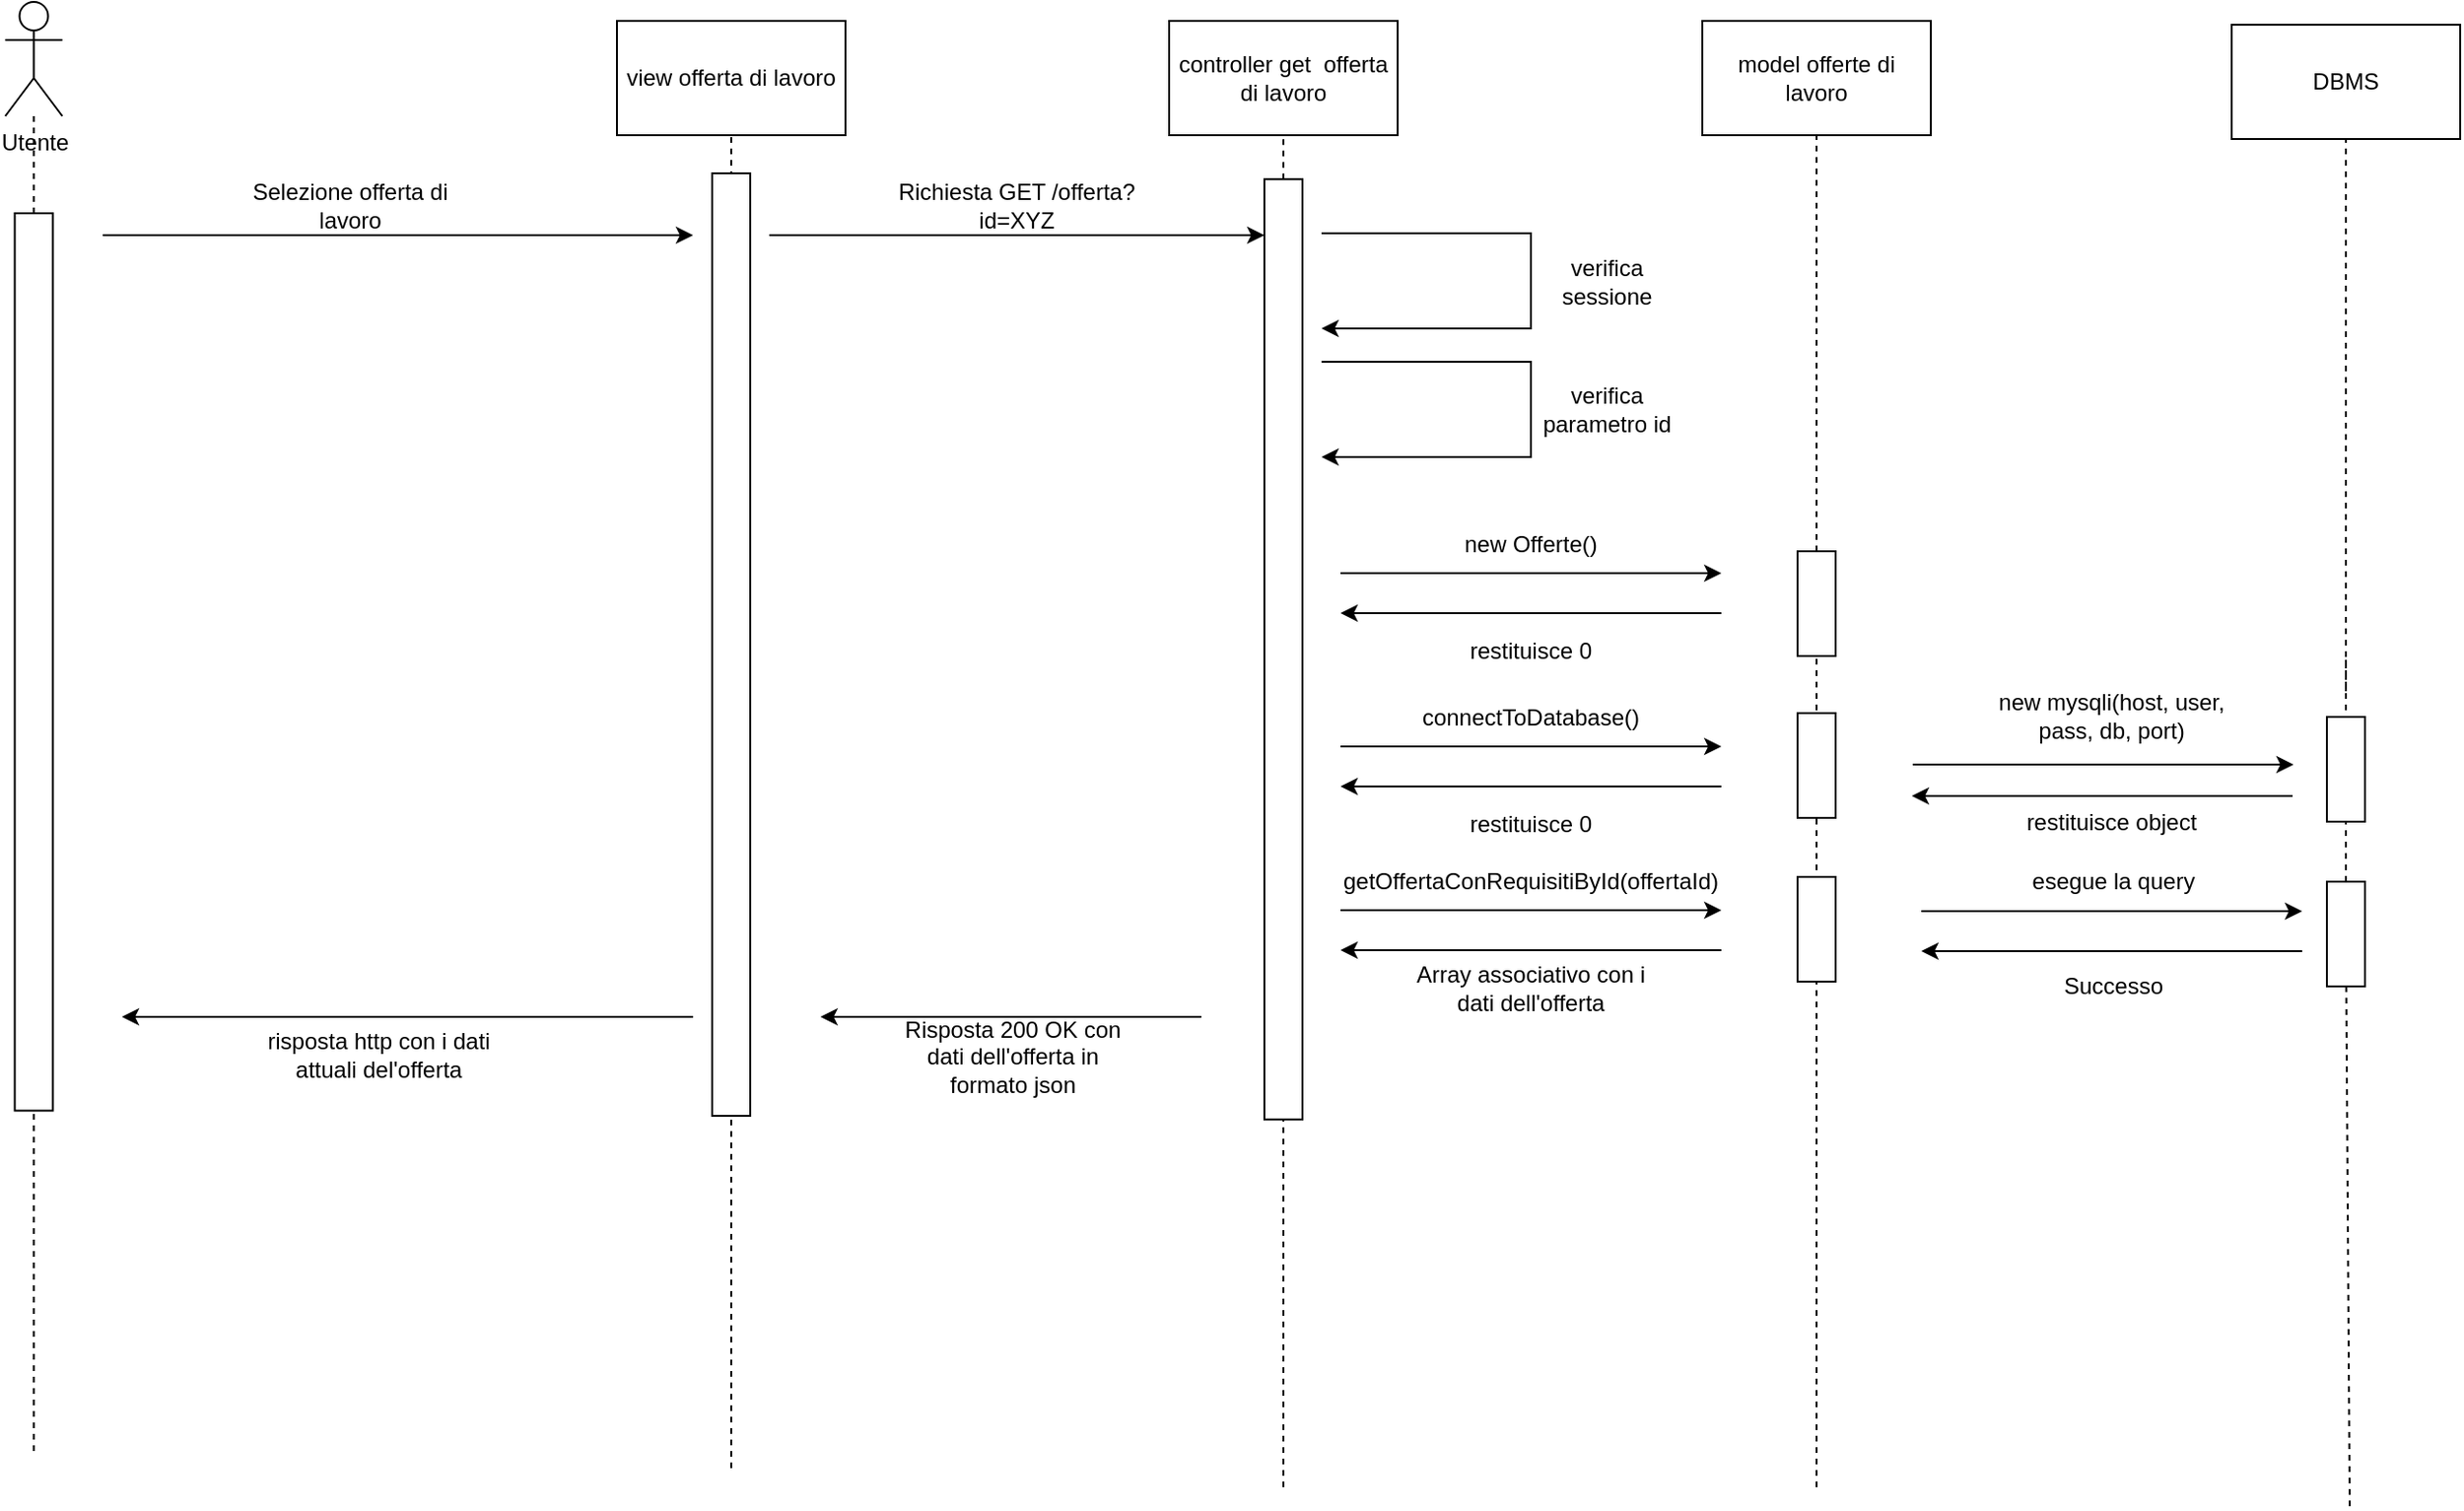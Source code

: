 <mxfile version="27.1.1">
  <diagram id="gwUhwwIQdEspnQJv_WbK" name="Pagina-1">
    <mxGraphModel dx="1699" dy="1652" grid="1" gridSize="10" guides="1" tooltips="1" connect="1" arrows="1" fold="1" page="1" pageScale="1" pageWidth="827" pageHeight="1169" math="0" shadow="0">
      <root>
        <mxCell id="0" />
        <mxCell id="1" parent="0" />
        <mxCell id="FgpJdpsvdST_ZWDqFQEa-1" value="Utente" style="shape=umlActor;verticalLabelPosition=bottom;verticalAlign=top;html=1;outlineConnect=0;" parent="1" vertex="1">
          <mxGeometry x="-351.25" y="-150" width="30" height="60" as="geometry" />
        </mxCell>
        <mxCell id="FgpJdpsvdST_ZWDqFQEa-4" value="" style="endArrow=none;dashed=1;html=1;rounded=0;" parent="1" source="WTWF-vKirUXl5wXtsg50-43" target="FgpJdpsvdST_ZWDqFQEa-1" edge="1">
          <mxGeometry width="50" height="50" relative="1" as="geometry">
            <mxPoint x="-336.25" y="611" as="sourcePoint" />
            <mxPoint x="-321.25" y="191" as="targetPoint" />
            <Array as="points" />
          </mxGeometry>
        </mxCell>
        <mxCell id="FgpJdpsvdST_ZWDqFQEa-5" value="controller&amp;nbsp;&lt;span style=&quot;background-color: transparent; color: light-dark(rgb(0, 0, 0), rgb(255, 255, 255));&quot;&gt;get&amp;nbsp; offerta di lavoro&lt;/span&gt;" style="rounded=0;whiteSpace=wrap;html=1;" parent="1" vertex="1">
          <mxGeometry x="260" y="-140" width="120" height="60" as="geometry" />
        </mxCell>
        <mxCell id="FgpJdpsvdST_ZWDqFQEa-6" value="" style="endArrow=none;dashed=1;html=1;rounded=0;" parent="1" source="WTWF-vKirUXl5wXtsg50-3" target="FgpJdpsvdST_ZWDqFQEa-5" edge="1">
          <mxGeometry width="50" height="50" relative="1" as="geometry">
            <mxPoint x="320" y="630" as="sourcePoint" />
            <mxPoint x="319.5" y="80" as="targetPoint" />
          </mxGeometry>
        </mxCell>
        <mxCell id="FgpJdpsvdST_ZWDqFQEa-7" value="model offerte di lavoro" style="rounded=0;whiteSpace=wrap;html=1;" parent="1" vertex="1">
          <mxGeometry x="540" y="-140" width="120" height="60" as="geometry" />
        </mxCell>
        <mxCell id="FgpJdpsvdST_ZWDqFQEa-10" value="" style="endArrow=none;dashed=1;html=1;rounded=0;entryX=0.5;entryY=1;entryDx=0;entryDy=0;" parent="1" source="WTWF-vKirUXl5wXtsg50-8" target="FgpJdpsvdST_ZWDqFQEa-7" edge="1">
          <mxGeometry width="50" height="50" relative="1" as="geometry">
            <mxPoint x="599.5" y="320" as="sourcePoint" />
            <mxPoint x="599.5" y="70" as="targetPoint" />
          </mxGeometry>
        </mxCell>
        <mxCell id="WTWF-vKirUXl5wXtsg50-1" value="" style="endArrow=classic;html=1;rounded=0;" parent="1" edge="1">
          <mxGeometry width="50" height="50" relative="1" as="geometry">
            <mxPoint x="50" y="-27.5" as="sourcePoint" />
            <mxPoint x="310" y="-27.5" as="targetPoint" />
          </mxGeometry>
        </mxCell>
        <mxCell id="WTWF-vKirUXl5wXtsg50-2" value="Richiesta GET /offerta?id=XYZ" style="text;html=1;align=center;verticalAlign=middle;whiteSpace=wrap;rounded=0;" parent="1" vertex="1">
          <mxGeometry x="110" y="-58.5" width="140" height="30" as="geometry" />
        </mxCell>
        <mxCell id="WTWF-vKirUXl5wXtsg50-4" value="" style="endArrow=classic;html=1;rounded=0;" parent="1" edge="1">
          <mxGeometry width="50" height="50" relative="1" as="geometry">
            <mxPoint x="350" y="150" as="sourcePoint" />
            <mxPoint x="550" y="150" as="targetPoint" />
          </mxGeometry>
        </mxCell>
        <mxCell id="WTWF-vKirUXl5wXtsg50-5" value="new Offerte()" style="text;html=1;align=center;verticalAlign=middle;whiteSpace=wrap;rounded=0;" parent="1" vertex="1">
          <mxGeometry x="380" y="120" width="140" height="30" as="geometry" />
        </mxCell>
        <mxCell id="WTWF-vKirUXl5wXtsg50-6" value="" style="endArrow=classic;html=1;rounded=0;" parent="1" edge="1">
          <mxGeometry width="50" height="50" relative="1" as="geometry">
            <mxPoint x="550" y="171" as="sourcePoint" />
            <mxPoint x="350" y="171" as="targetPoint" />
          </mxGeometry>
        </mxCell>
        <mxCell id="WTWF-vKirUXl5wXtsg50-7" value="restituisce 0" style="text;html=1;align=center;verticalAlign=middle;whiteSpace=wrap;rounded=0;" parent="1" vertex="1">
          <mxGeometry x="380" y="176" width="140" height="30" as="geometry" />
        </mxCell>
        <mxCell id="WTWF-vKirUXl5wXtsg50-9" value="" style="endArrow=none;dashed=1;html=1;rounded=0;" parent="1" target="WTWF-vKirUXl5wXtsg50-8" edge="1">
          <mxGeometry width="50" height="50" relative="1" as="geometry">
            <mxPoint x="600" y="630" as="sourcePoint" />
            <mxPoint x="599.5" y="70" as="targetPoint" />
          </mxGeometry>
        </mxCell>
        <mxCell id="WTWF-vKirUXl5wXtsg50-8" value="" style="rounded=0;whiteSpace=wrap;html=1;rotation=90;" parent="1" vertex="1">
          <mxGeometry x="572.5" y="156" width="55" height="20" as="geometry" />
        </mxCell>
        <mxCell id="WTWF-vKirUXl5wXtsg50-12" value="" style="endArrow=classic;html=1;rounded=0;" parent="1" edge="1">
          <mxGeometry width="50" height="50" relative="1" as="geometry">
            <mxPoint x="350" y="241" as="sourcePoint" />
            <mxPoint x="550" y="241" as="targetPoint" />
          </mxGeometry>
        </mxCell>
        <mxCell id="WTWF-vKirUXl5wXtsg50-13" value="connectToDatabase()" style="text;html=1;align=center;verticalAlign=middle;whiteSpace=wrap;rounded=0;" parent="1" vertex="1">
          <mxGeometry x="380" y="211" width="140" height="30" as="geometry" />
        </mxCell>
        <mxCell id="WTWF-vKirUXl5wXtsg50-14" value="" style="endArrow=classic;html=1;rounded=0;" parent="1" edge="1">
          <mxGeometry width="50" height="50" relative="1" as="geometry">
            <mxPoint x="550" y="262" as="sourcePoint" />
            <mxPoint x="350" y="262" as="targetPoint" />
          </mxGeometry>
        </mxCell>
        <mxCell id="WTWF-vKirUXl5wXtsg50-15" value="restituisce 0" style="text;html=1;align=center;verticalAlign=middle;whiteSpace=wrap;rounded=0;" parent="1" vertex="1">
          <mxGeometry x="380" y="267" width="140" height="30" as="geometry" />
        </mxCell>
        <mxCell id="WTWF-vKirUXl5wXtsg50-16" value="" style="rounded=0;whiteSpace=wrap;html=1;rotation=90;" parent="1" vertex="1">
          <mxGeometry x="572.5" y="241" width="55" height="20" as="geometry" />
        </mxCell>
        <mxCell id="WTWF-vKirUXl5wXtsg50-17" value="" style="endArrow=classic;html=1;rounded=0;" parent="1" edge="1">
          <mxGeometry width="50" height="50" relative="1" as="geometry">
            <mxPoint x="350" y="327" as="sourcePoint" />
            <mxPoint x="550" y="327" as="targetPoint" />
          </mxGeometry>
        </mxCell>
        <mxCell id="WTWF-vKirUXl5wXtsg50-18" value="getOffertaConRequisitiById(offertaId)" style="text;html=1;align=center;verticalAlign=middle;whiteSpace=wrap;rounded=0;" parent="1" vertex="1">
          <mxGeometry x="380" y="297" width="140" height="30" as="geometry" />
        </mxCell>
        <mxCell id="WTWF-vKirUXl5wXtsg50-19" value="" style="endArrow=classic;html=1;rounded=0;" parent="1" edge="1">
          <mxGeometry width="50" height="50" relative="1" as="geometry">
            <mxPoint x="550" y="348" as="sourcePoint" />
            <mxPoint x="350" y="348" as="targetPoint" />
          </mxGeometry>
        </mxCell>
        <mxCell id="WTWF-vKirUXl5wXtsg50-20" value="Array associativo con i dati dell&#39;offerta" style="text;html=1;align=center;verticalAlign=middle;whiteSpace=wrap;rounded=0;" parent="1" vertex="1">
          <mxGeometry x="380" y="353" width="140" height="30" as="geometry" />
        </mxCell>
        <mxCell id="WTWF-vKirUXl5wXtsg50-21" value="" style="rounded=0;whiteSpace=wrap;html=1;rotation=90;" parent="1" vertex="1">
          <mxGeometry x="572.5" y="327" width="55" height="20" as="geometry" />
        </mxCell>
        <mxCell id="WTWF-vKirUXl5wXtsg50-36" value="view offerta di lavoro" style="rounded=0;whiteSpace=wrap;html=1;" parent="1" vertex="1">
          <mxGeometry x="-30" y="-140" width="120" height="60" as="geometry" />
        </mxCell>
        <mxCell id="WTWF-vKirUXl5wXtsg50-37" value="" style="endArrow=none;dashed=1;html=1;rounded=0;entryX=0.5;entryY=1;entryDx=0;entryDy=0;" parent="1" target="WTWF-vKirUXl5wXtsg50-36" edge="1">
          <mxGeometry width="50" height="50" relative="1" as="geometry">
            <mxPoint x="30" y="620" as="sourcePoint" />
            <mxPoint x="29.5" y="80" as="targetPoint" />
          </mxGeometry>
        </mxCell>
        <mxCell id="WTWF-vKirUXl5wXtsg50-40" value="" style="endArrow=classic;html=1;rounded=0;" parent="1" edge="1">
          <mxGeometry width="50" height="50" relative="1" as="geometry">
            <mxPoint x="276.88" y="383" as="sourcePoint" />
            <mxPoint x="76.88" y="383" as="targetPoint" />
          </mxGeometry>
        </mxCell>
        <mxCell id="WTWF-vKirUXl5wXtsg50-42" value="Risposta 200 OK con dati dell&#39;offerta in formato json" style="text;html=1;align=center;verticalAlign=middle;whiteSpace=wrap;rounded=0;" parent="1" vertex="1">
          <mxGeometry x="113.13" y="389" width="130" height="30" as="geometry" />
        </mxCell>
        <mxCell id="WTWF-vKirUXl5wXtsg50-44" value="" style="endArrow=none;dashed=1;html=1;rounded=0;" parent="1" target="WTWF-vKirUXl5wXtsg50-43" edge="1">
          <mxGeometry width="50" height="50" relative="1" as="geometry">
            <mxPoint x="-336.25" y="611" as="sourcePoint" />
            <mxPoint x="-336.25" y="81" as="targetPoint" />
            <Array as="points">
              <mxPoint x="-336.25" y="151" />
            </Array>
          </mxGeometry>
        </mxCell>
        <mxCell id="WTWF-vKirUXl5wXtsg50-43" value="" style="rounded=0;whiteSpace=wrap;html=1;rotation=90;" parent="1" vertex="1">
          <mxGeometry x="-571.87" y="186.63" width="471.25" height="20" as="geometry" />
        </mxCell>
        <mxCell id="WTWF-vKirUXl5wXtsg50-48" value="" style="endArrow=classic;html=1;rounded=0;" parent="1" edge="1">
          <mxGeometry width="50" height="50" relative="1" as="geometry">
            <mxPoint x="-300" y="-27.5" as="sourcePoint" />
            <mxPoint x="10" y="-27.5" as="targetPoint" />
          </mxGeometry>
        </mxCell>
        <mxCell id="WTWF-vKirUXl5wXtsg50-49" value="Selezione offerta di lavoro" style="text;html=1;align=center;verticalAlign=middle;whiteSpace=wrap;rounded=0;" parent="1" vertex="1">
          <mxGeometry x="-240" y="-58.5" width="140" height="30" as="geometry" />
        </mxCell>
        <mxCell id="WTWF-vKirUXl5wXtsg50-50" value="" style="endArrow=classic;html=1;rounded=0;" parent="1" edge="1">
          <mxGeometry width="50" height="50" relative="1" as="geometry">
            <mxPoint x="10" y="383" as="sourcePoint" />
            <mxPoint x="-290" y="383" as="targetPoint" />
          </mxGeometry>
        </mxCell>
        <mxCell id="WTWF-vKirUXl5wXtsg50-51" value="risposta http con i dati attuali del&#39;offerta" style="text;html=1;align=center;verticalAlign=middle;whiteSpace=wrap;rounded=0;" parent="1" vertex="1">
          <mxGeometry x="-220" y="388" width="130" height="30" as="geometry" />
        </mxCell>
        <mxCell id="WTWF-vKirUXl5wXtsg50-57" value="" style="rounded=0;whiteSpace=wrap;html=1;rotation=90;" parent="1" vertex="1">
          <mxGeometry x="-217.5" y="177.5" width="495" height="20" as="geometry" />
        </mxCell>
        <mxCell id="WTWF-vKirUXl5wXtsg50-58" value="" style="endArrow=classic;html=1;rounded=0;" parent="1" edge="1">
          <mxGeometry width="50" height="50" relative="1" as="geometry">
            <mxPoint x="340" y="-28.5" as="sourcePoint" />
            <mxPoint x="340" y="21.5" as="targetPoint" />
            <Array as="points">
              <mxPoint x="450" y="-28.5" />
              <mxPoint x="450" y="-8.5" />
              <mxPoint x="450" y="21.5" />
            </Array>
          </mxGeometry>
        </mxCell>
        <mxCell id="WTWF-vKirUXl5wXtsg50-59" value="verifica sessione" style="text;html=1;align=center;verticalAlign=middle;whiteSpace=wrap;rounded=0;" parent="1" vertex="1">
          <mxGeometry x="450" y="-18.5" width="80" height="30" as="geometry" />
        </mxCell>
        <mxCell id="WTWF-vKirUXl5wXtsg50-60" value="" style="endArrow=none;dashed=1;html=1;rounded=0;" parent="1" target="WTWF-vKirUXl5wXtsg50-3" edge="1">
          <mxGeometry width="50" height="50" relative="1" as="geometry">
            <mxPoint x="320" y="630" as="sourcePoint" />
            <mxPoint x="320" y="-80" as="targetPoint" />
          </mxGeometry>
        </mxCell>
        <mxCell id="WTWF-vKirUXl5wXtsg50-3" value="" style="rounded=0;whiteSpace=wrap;html=1;rotation=90;" parent="1" vertex="1">
          <mxGeometry x="73.13" y="180" width="493.75" height="20" as="geometry" />
        </mxCell>
        <mxCell id="WTWF-vKirUXl5wXtsg50-62" value="" style="endArrow=classic;html=1;rounded=0;" parent="1" edge="1">
          <mxGeometry width="50" height="50" relative="1" as="geometry">
            <mxPoint x="340" y="39" as="sourcePoint" />
            <mxPoint x="340" y="89" as="targetPoint" />
            <Array as="points">
              <mxPoint x="450" y="39" />
              <mxPoint x="450" y="59" />
              <mxPoint x="450" y="89" />
            </Array>
          </mxGeometry>
        </mxCell>
        <mxCell id="WTWF-vKirUXl5wXtsg50-63" value="verifica parametro id" style="text;html=1;align=center;verticalAlign=middle;whiteSpace=wrap;rounded=0;" parent="1" vertex="1">
          <mxGeometry x="450" y="49" width="80" height="30" as="geometry" />
        </mxCell>
        <mxCell id="qCOmb5VgwpMJT7lQ-KLR-5" value="DBMS" style="rounded=0;whiteSpace=wrap;html=1;" vertex="1" parent="1">
          <mxGeometry x="818" y="-138" width="120" height="60" as="geometry" />
        </mxCell>
        <mxCell id="qCOmb5VgwpMJT7lQ-KLR-6" value="" style="endArrow=none;dashed=1;html=1;rounded=0;entryX=0.5;entryY=1;entryDx=0;entryDy=0;" edge="1" parent="1" target="qCOmb5VgwpMJT7lQ-KLR-5">
          <mxGeometry width="50" height="50" relative="1" as="geometry">
            <mxPoint x="878" y="212" as="sourcePoint" />
            <mxPoint x="877.5" y="72" as="targetPoint" />
          </mxGeometry>
        </mxCell>
        <mxCell id="qCOmb5VgwpMJT7lQ-KLR-7" value="" style="endArrow=none;dashed=1;html=1;rounded=0;" edge="1" parent="1" source="qCOmb5VgwpMJT7lQ-KLR-12">
          <mxGeometry width="50" height="50" relative="1" as="geometry">
            <mxPoint x="878" y="632" as="sourcePoint" />
            <mxPoint x="878" y="195.5" as="targetPoint" />
          </mxGeometry>
        </mxCell>
        <mxCell id="qCOmb5VgwpMJT7lQ-KLR-8" value="" style="rounded=0;whiteSpace=wrap;html=1;rotation=90;" vertex="1" parent="1">
          <mxGeometry x="850.5" y="243" width="55" height="20" as="geometry" />
        </mxCell>
        <mxCell id="qCOmb5VgwpMJT7lQ-KLR-9" value="new mysqli(host, user, pass, db, port)" style="text;html=1;align=center;verticalAlign=middle;whiteSpace=wrap;rounded=0;" vertex="1" parent="1">
          <mxGeometry x="685" y="210" width="140" height="30" as="geometry" />
        </mxCell>
        <mxCell id="qCOmb5VgwpMJT7lQ-KLR-10" value="restituisce object" style="text;html=1;align=center;verticalAlign=middle;whiteSpace=wrap;rounded=0;" vertex="1" parent="1">
          <mxGeometry x="685" y="266" width="140" height="30" as="geometry" />
        </mxCell>
        <mxCell id="qCOmb5VgwpMJT7lQ-KLR-11" value="" style="endArrow=none;dashed=1;html=1;rounded=0;" edge="1" parent="1" target="qCOmb5VgwpMJT7lQ-KLR-12">
          <mxGeometry width="50" height="50" relative="1" as="geometry">
            <mxPoint x="880" y="640" as="sourcePoint" />
            <mxPoint x="878" y="-187" as="targetPoint" />
          </mxGeometry>
        </mxCell>
        <mxCell id="qCOmb5VgwpMJT7lQ-KLR-12" value="" style="rounded=0;whiteSpace=wrap;html=1;rotation=90;" vertex="1" parent="1">
          <mxGeometry x="850.5" y="329.5" width="55" height="20" as="geometry" />
        </mxCell>
        <mxCell id="qCOmb5VgwpMJT7lQ-KLR-17" value="esegue la query" style="text;html=1;align=center;verticalAlign=middle;whiteSpace=wrap;rounded=0;" vertex="1" parent="1">
          <mxGeometry x="685.5" y="297" width="140" height="30" as="geometry" />
        </mxCell>
        <mxCell id="qCOmb5VgwpMJT7lQ-KLR-18" value="Successo" style="text;html=1;align=center;verticalAlign=middle;whiteSpace=wrap;rounded=0;" vertex="1" parent="1">
          <mxGeometry x="685.5" y="352" width="140" height="30" as="geometry" />
        </mxCell>
        <mxCell id="qCOmb5VgwpMJT7lQ-KLR-19" value="" style="endArrow=classic;html=1;rounded=0;" edge="1" parent="1">
          <mxGeometry width="50" height="50" relative="1" as="geometry">
            <mxPoint x="650.5" y="250.5" as="sourcePoint" />
            <mxPoint x="850.5" y="250.5" as="targetPoint" />
            <Array as="points">
              <mxPoint x="740.5" y="250.5" />
            </Array>
          </mxGeometry>
        </mxCell>
        <mxCell id="qCOmb5VgwpMJT7lQ-KLR-20" value="" style="endArrow=classic;html=1;rounded=0;" edge="1" parent="1">
          <mxGeometry width="50" height="50" relative="1" as="geometry">
            <mxPoint x="850" y="267" as="sourcePoint" />
            <mxPoint x="650" y="267" as="targetPoint" />
          </mxGeometry>
        </mxCell>
        <mxCell id="qCOmb5VgwpMJT7lQ-KLR-21" value="" style="endArrow=classic;html=1;rounded=0;" edge="1" parent="1">
          <mxGeometry width="50" height="50" relative="1" as="geometry">
            <mxPoint x="655" y="327.5" as="sourcePoint" />
            <mxPoint x="855" y="327.5" as="targetPoint" />
          </mxGeometry>
        </mxCell>
        <mxCell id="qCOmb5VgwpMJT7lQ-KLR-22" value="" style="endArrow=classic;html=1;rounded=0;" edge="1" parent="1">
          <mxGeometry width="50" height="50" relative="1" as="geometry">
            <mxPoint x="855" y="348.5" as="sourcePoint" />
            <mxPoint x="655" y="348.5" as="targetPoint" />
          </mxGeometry>
        </mxCell>
      </root>
    </mxGraphModel>
  </diagram>
</mxfile>
